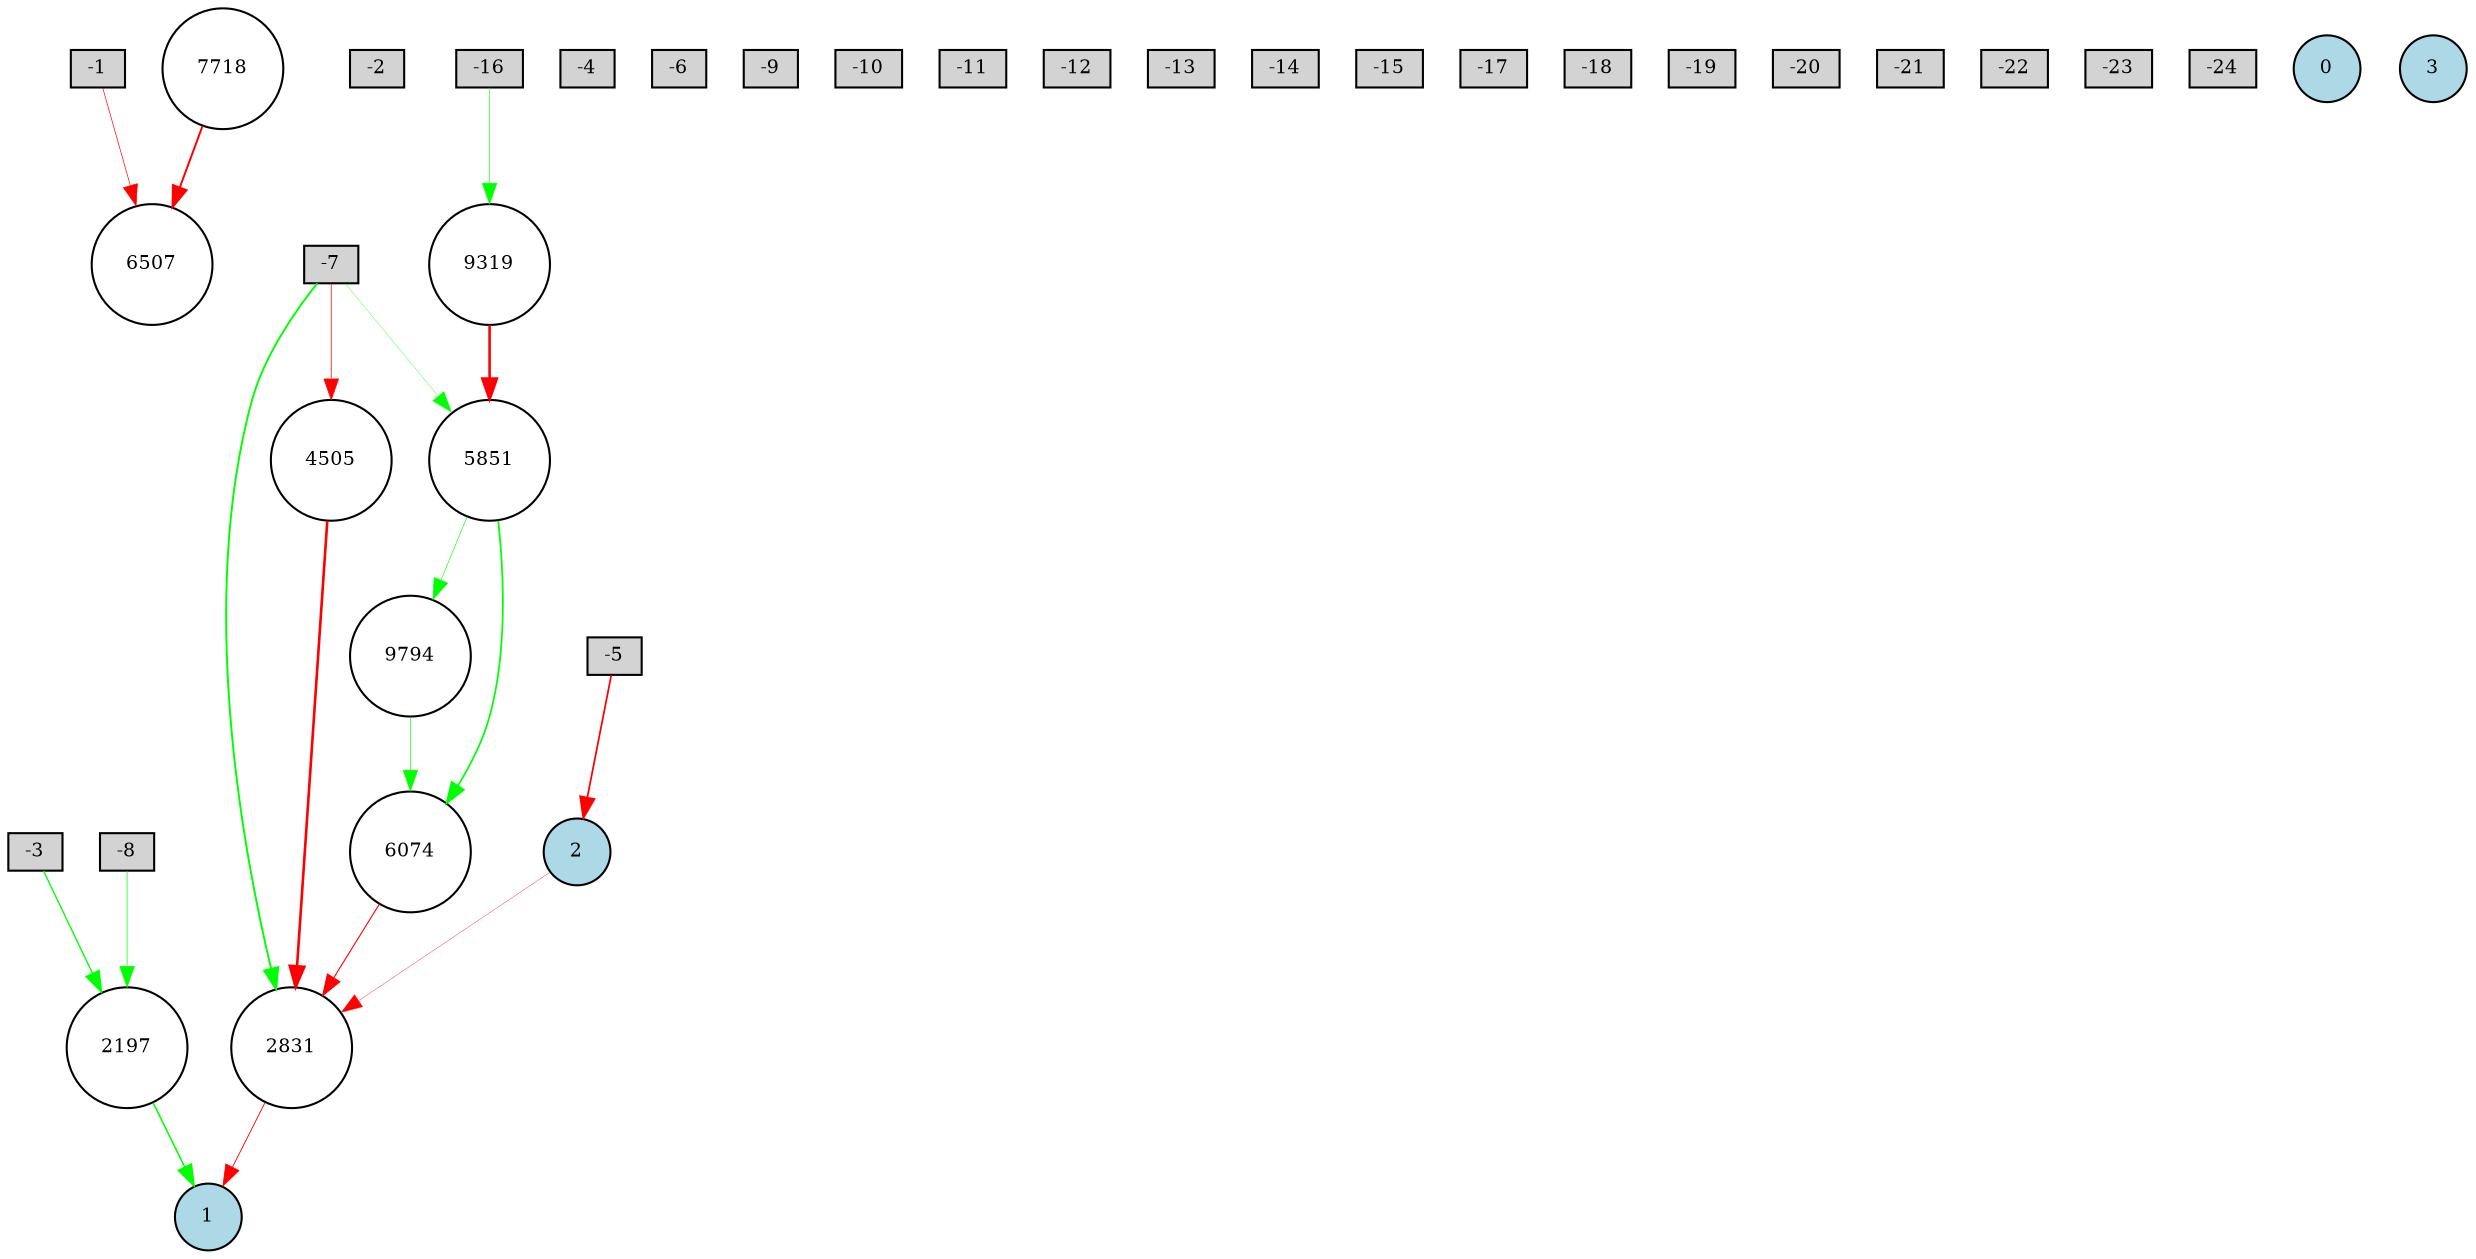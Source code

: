 digraph {
	node [fontsize=9 height=0.2 shape=circle width=0.2]
	-1 [fillcolor=lightgray shape=box style=filled]
	-2 [fillcolor=lightgray shape=box style=filled]
	-3 [fillcolor=lightgray shape=box style=filled]
	-4 [fillcolor=lightgray shape=box style=filled]
	-5 [fillcolor=lightgray shape=box style=filled]
	-6 [fillcolor=lightgray shape=box style=filled]
	-7 [fillcolor=lightgray shape=box style=filled]
	-8 [fillcolor=lightgray shape=box style=filled]
	-9 [fillcolor=lightgray shape=box style=filled]
	-10 [fillcolor=lightgray shape=box style=filled]
	-11 [fillcolor=lightgray shape=box style=filled]
	-12 [fillcolor=lightgray shape=box style=filled]
	-13 [fillcolor=lightgray shape=box style=filled]
	-14 [fillcolor=lightgray shape=box style=filled]
	-15 [fillcolor=lightgray shape=box style=filled]
	-16 [fillcolor=lightgray shape=box style=filled]
	-17 [fillcolor=lightgray shape=box style=filled]
	-18 [fillcolor=lightgray shape=box style=filled]
	-19 [fillcolor=lightgray shape=box style=filled]
	-20 [fillcolor=lightgray shape=box style=filled]
	-21 [fillcolor=lightgray shape=box style=filled]
	-22 [fillcolor=lightgray shape=box style=filled]
	-23 [fillcolor=lightgray shape=box style=filled]
	-24 [fillcolor=lightgray shape=box style=filled]
	0 [fillcolor=lightblue style=filled]
	1 [fillcolor=lightblue style=filled]
	2 [fillcolor=lightblue style=filled]
	3 [fillcolor=lightblue style=filled]
	9794 [fillcolor=white style=filled]
	7718 [fillcolor=white style=filled]
	9319 [fillcolor=white style=filled]
	6507 [fillcolor=white style=filled]
	2831 [fillcolor=white style=filled]
	2197 [fillcolor=white style=filled]
	4505 [fillcolor=white style=filled]
	6074 [fillcolor=white style=filled]
	5851 [fillcolor=white style=filled]
	6074 -> 2831 [color=red penwidth=0.5261448666736723 style=solid]
	9319 -> 5851 [color=red penwidth=1.241868781130604 style=solid]
	7718 -> 6507 [color=red penwidth=0.9432023884874944 style=solid]
	-7 -> 4505 [color=red penwidth=0.36028108029556494 style=solid]
	-7 -> 2831 [color=green penwidth=0.9325396688488501 style=solid]
	5851 -> 9794 [color=green penwidth=0.30000000000000004 style=solid]
	2831 -> 1 [color=red penwidth=0.42653983702270826 style=solid]
	-8 -> 2197 [color=green penwidth=0.34134447962786474 style=solid]
	-16 -> 9319 [color=green penwidth=0.2897072952772276 style=solid]
	5851 -> 6074 [color=green penwidth=0.8380834770514834 style=solid]
	2197 -> 1 [color=green penwidth=0.7480674194881914 style=solid]
	-3 -> 2197 [color=green penwidth=0.6480754940950388 style=solid]
	-1 -> 6507 [color=red penwidth=0.32390109962919655 style=solid]
	-7 -> 5851 [color=green penwidth=0.16390319332905445 style=solid]
	4505 -> 2831 [color=red penwidth=1.2638665076277933 style=solid]
	2 -> 2831 [color=red penwidth=0.16650542887595116 style=solid]
	-5 -> 2 [color=red penwidth=0.8406518957148094 style=solid]
	9794 -> 6074 [color=green penwidth=0.30402867371821546 style=solid]
}
